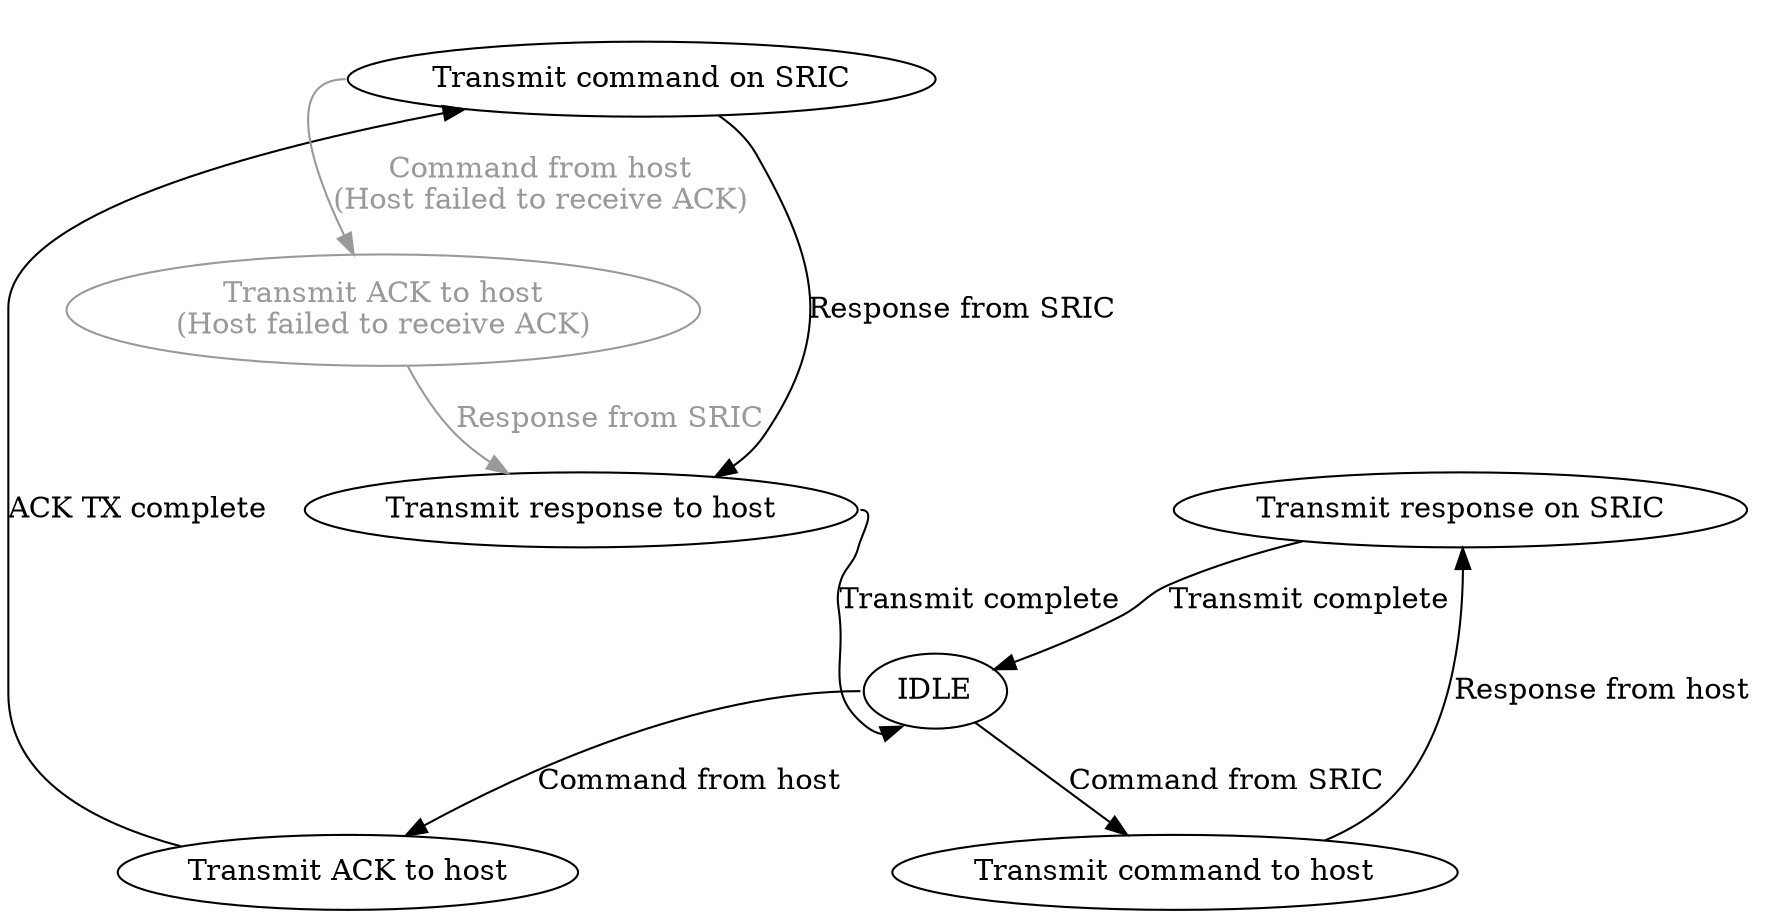 digraph G {
	IDLE:w -> A [label="Command from host"];
	IDLE -> D [label="Command from SRIC"];
	{ rank = same; IDLE; }

	subgraph cluster0 {
		color = "white";
		A -> A0 [label="ACK TX complete"];
		A0 -> B [label="Response from SRIC"];

		A0:w -> C [label="Command from host\n(Host failed to receive ACK)",color="#999999",fontcolor="#999999"];
		C -> B [label="Response from SRIC",color="#999999",fontcolor="#999999"];
		B:e -> IDLE:sw [label="Transmit complete"];
	}

	subgraph cluster1 {
		color = "white";

		D -> E [label="Response from host"];
		E -> IDLE [label="Transmit complete"];
	}

	{ rank = same; A; D; }

	A [label="Transmit ACK to host"];
	A0 [label="Transmit command on SRIC"];

	B [label="Transmit response to host"];
	C [label="Transmit ACK to host\n(Host failed to receive ACK)",color="#999999",fontcolor="#999999"];

	D [label="Transmit command to host"];
	E [label="Transmit response on SRIC"];
}
